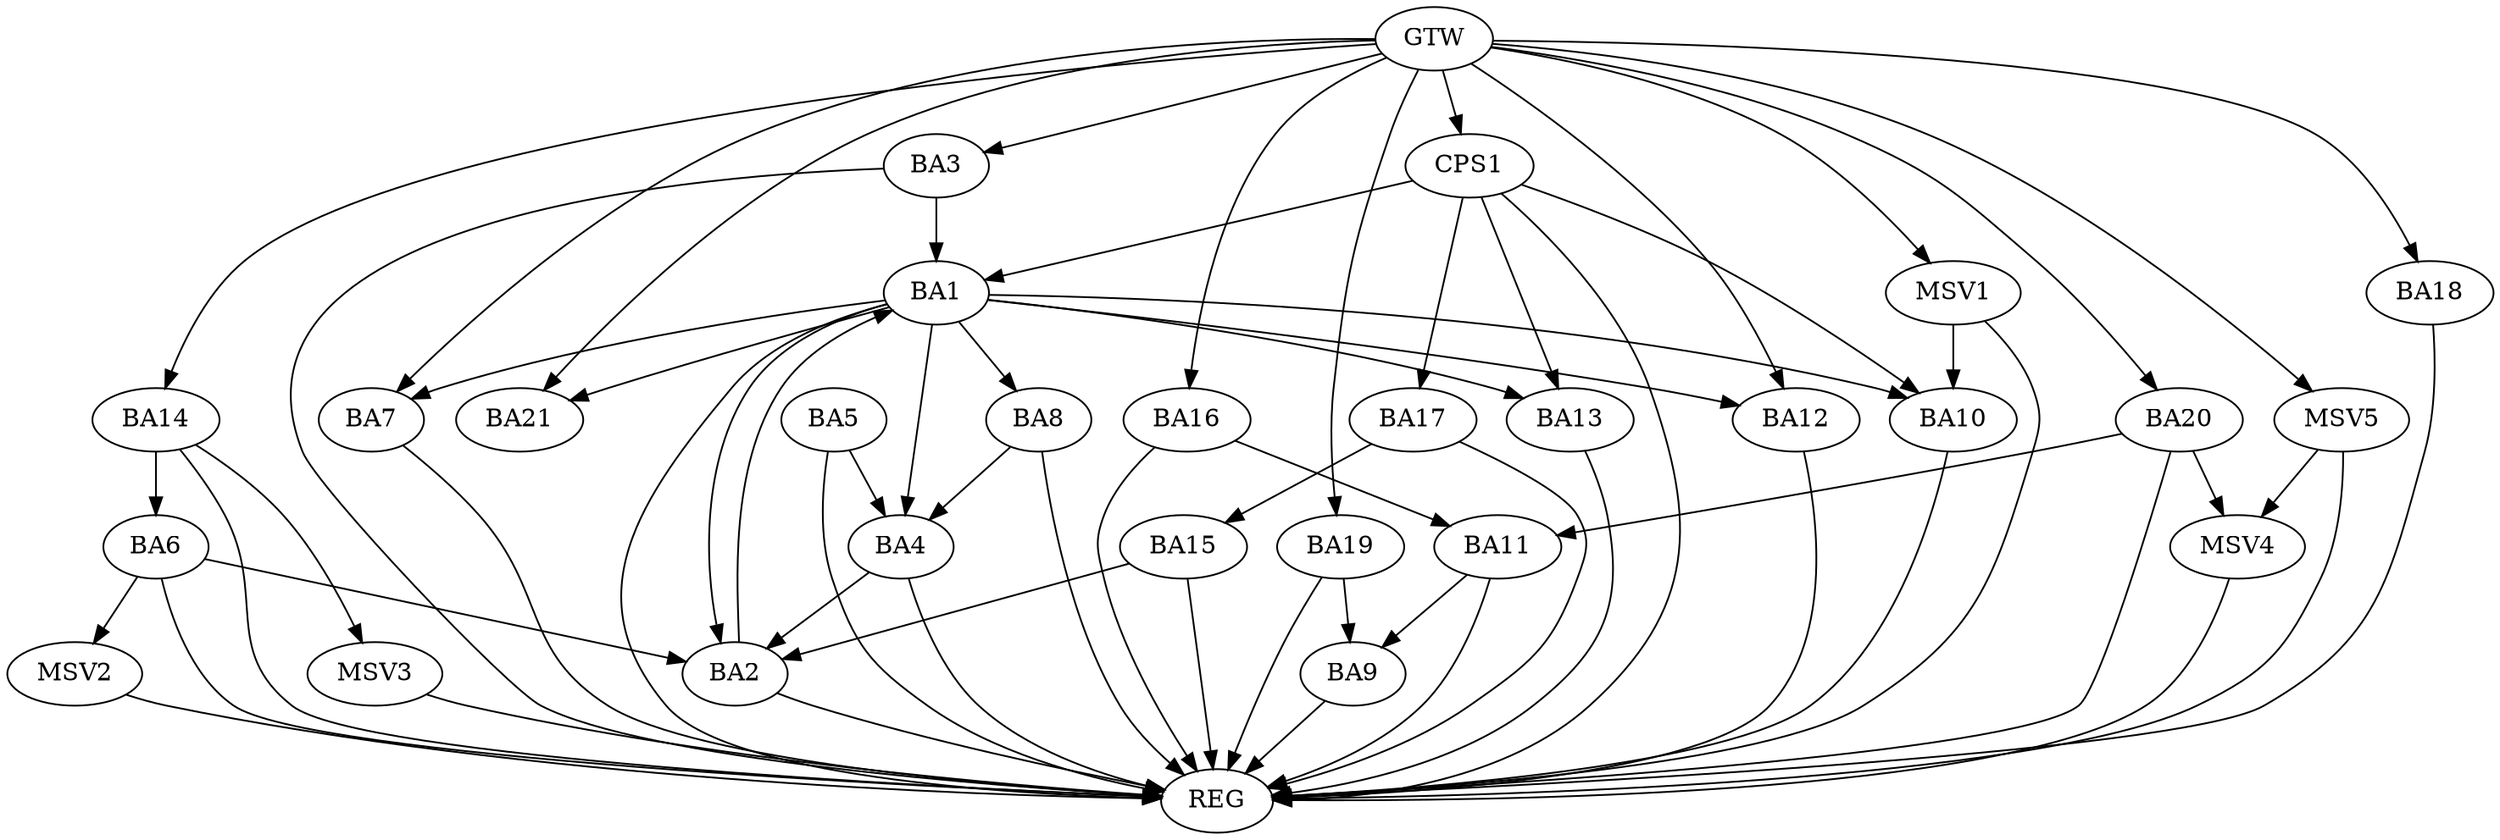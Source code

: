 strict digraph G {
  BA1 [ label="BA1" ];
  BA2 [ label="BA2" ];
  BA3 [ label="BA3" ];
  BA4 [ label="BA4" ];
  BA5 [ label="BA5" ];
  BA6 [ label="BA6" ];
  BA7 [ label="BA7" ];
  BA8 [ label="BA8" ];
  BA9 [ label="BA9" ];
  BA10 [ label="BA10" ];
  BA11 [ label="BA11" ];
  BA12 [ label="BA12" ];
  BA13 [ label="BA13" ];
  BA14 [ label="BA14" ];
  BA15 [ label="BA15" ];
  BA16 [ label="BA16" ];
  BA17 [ label="BA17" ];
  BA18 [ label="BA18" ];
  BA19 [ label="BA19" ];
  BA20 [ label="BA20" ];
  BA21 [ label="BA21" ];
  CPS1 [ label="CPS1" ];
  GTW [ label="GTW" ];
  REG [ label="REG" ];
  MSV1 [ label="MSV1" ];
  MSV2 [ label="MSV2" ];
  MSV3 [ label="MSV3" ];
  MSV4 [ label="MSV4" ];
  MSV5 [ label="MSV5" ];
  BA1 -> BA2;
  BA2 -> BA1;
  BA3 -> BA1;
  BA4 -> BA2;
  BA5 -> BA4;
  BA6 -> BA2;
  BA8 -> BA4;
  BA11 -> BA9;
  BA14 -> BA6;
  BA15 -> BA2;
  BA16 -> BA11;
  BA17 -> BA15;
  BA19 -> BA9;
  BA20 -> BA11;
  CPS1 -> BA1;
  CPS1 -> BA17;
  CPS1 -> BA10;
  CPS1 -> BA13;
  GTW -> BA3;
  GTW -> BA7;
  GTW -> BA12;
  GTW -> BA14;
  GTW -> BA16;
  GTW -> BA18;
  GTW -> BA19;
  GTW -> BA20;
  GTW -> BA21;
  GTW -> CPS1;
  BA1 -> REG;
  BA2 -> REG;
  BA3 -> REG;
  BA4 -> REG;
  BA5 -> REG;
  BA6 -> REG;
  BA7 -> REG;
  BA8 -> REG;
  BA9 -> REG;
  BA10 -> REG;
  BA11 -> REG;
  BA12 -> REG;
  BA13 -> REG;
  BA14 -> REG;
  BA15 -> REG;
  BA16 -> REG;
  BA17 -> REG;
  BA18 -> REG;
  BA19 -> REG;
  BA20 -> REG;
  CPS1 -> REG;
  BA1 -> BA8;
  BA1 -> BA13;
  BA1 -> BA7;
  BA1 -> BA12;
  BA1 -> BA21;
  BA1 -> BA10;
  BA1 -> BA4;
  MSV1 -> BA10;
  GTW -> MSV1;
  MSV1 -> REG;
  BA6 -> MSV2;
  MSV2 -> REG;
  BA14 -> MSV3;
  MSV3 -> REG;
  BA20 -> MSV4;
  MSV4 -> REG;
  MSV5 -> MSV4;
  GTW -> MSV5;
  MSV5 -> REG;
}
